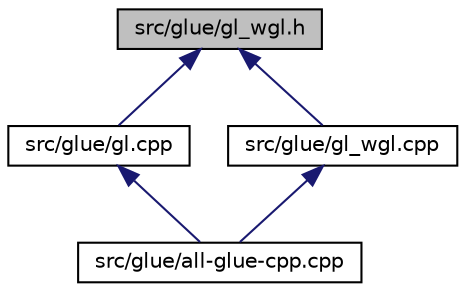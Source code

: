 digraph "src/glue/gl_wgl.h"
{
 // LATEX_PDF_SIZE
  edge [fontname="Helvetica",fontsize="10",labelfontname="Helvetica",labelfontsize="10"];
  node [fontname="Helvetica",fontsize="10",shape=record];
  Node1 [label="src/glue/gl_wgl.h",height=0.2,width=0.4,color="black", fillcolor="grey75", style="filled", fontcolor="black",tooltip=" "];
  Node1 -> Node2 [dir="back",color="midnightblue",fontsize="10",style="solid",fontname="Helvetica"];
  Node2 [label="src/glue/gl.cpp",height=0.2,width=0.4,color="black", fillcolor="white", style="filled",URL="$gl_8cpp.html",tooltip=" "];
  Node2 -> Node3 [dir="back",color="midnightblue",fontsize="10",style="solid",fontname="Helvetica"];
  Node3 [label="src/glue/all-glue-cpp.cpp",height=0.2,width=0.4,color="black", fillcolor="white", style="filled",URL="$all-glue-cpp_8cpp.html",tooltip=" "];
  Node1 -> Node4 [dir="back",color="midnightblue",fontsize="10",style="solid",fontname="Helvetica"];
  Node4 [label="src/glue/gl_wgl.cpp",height=0.2,width=0.4,color="black", fillcolor="white", style="filled",URL="$gl__wgl_8cpp.html",tooltip=" "];
  Node4 -> Node3 [dir="back",color="midnightblue",fontsize="10",style="solid",fontname="Helvetica"];
}
